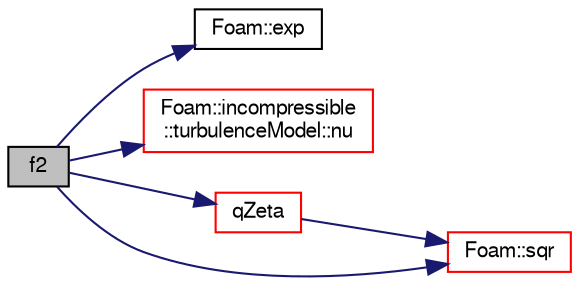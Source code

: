 digraph "f2"
{
  bgcolor="transparent";
  edge [fontname="FreeSans",fontsize="10",labelfontname="FreeSans",labelfontsize="10"];
  node [fontname="FreeSans",fontsize="10",shape=record];
  rankdir="LR";
  Node751 [label="f2",height=0.2,width=0.4,color="black", fillcolor="grey75", style="filled", fontcolor="black"];
  Node751 -> Node752 [color="midnightblue",fontsize="10",style="solid",fontname="FreeSans"];
  Node752 [label="Foam::exp",height=0.2,width=0.4,color="black",URL="$a21124.html#a12bca6c677fcf0977532179c3cb9bb89"];
  Node751 -> Node753 [color="midnightblue",fontsize="10",style="solid",fontname="FreeSans"];
  Node753 [label="Foam::incompressible\l::turbulenceModel::nu",height=0.2,width=0.4,color="red",URL="$a31102.html#aa739f3daeda1884fecc84f2b36a24021",tooltip="Return the laminar viscosity. "];
  Node751 -> Node1115 [color="midnightblue",fontsize="10",style="solid",fontname="FreeSans"];
  Node1115 [label="qZeta",height=0.2,width=0.4,color="red",URL="$a31070.html#a17ea7da81a0557df8d755286ec1595dd",tooltip="Construct from components. "];
  Node1115 -> Node1125 [color="midnightblue",fontsize="10",style="solid",fontname="FreeSans"];
  Node1125 [label="Foam::sqr",height=0.2,width=0.4,color="red",URL="$a21124.html#a277dc11c581d53826ab5090b08f3b17b"];
  Node751 -> Node1125 [color="midnightblue",fontsize="10",style="solid",fontname="FreeSans"];
}
